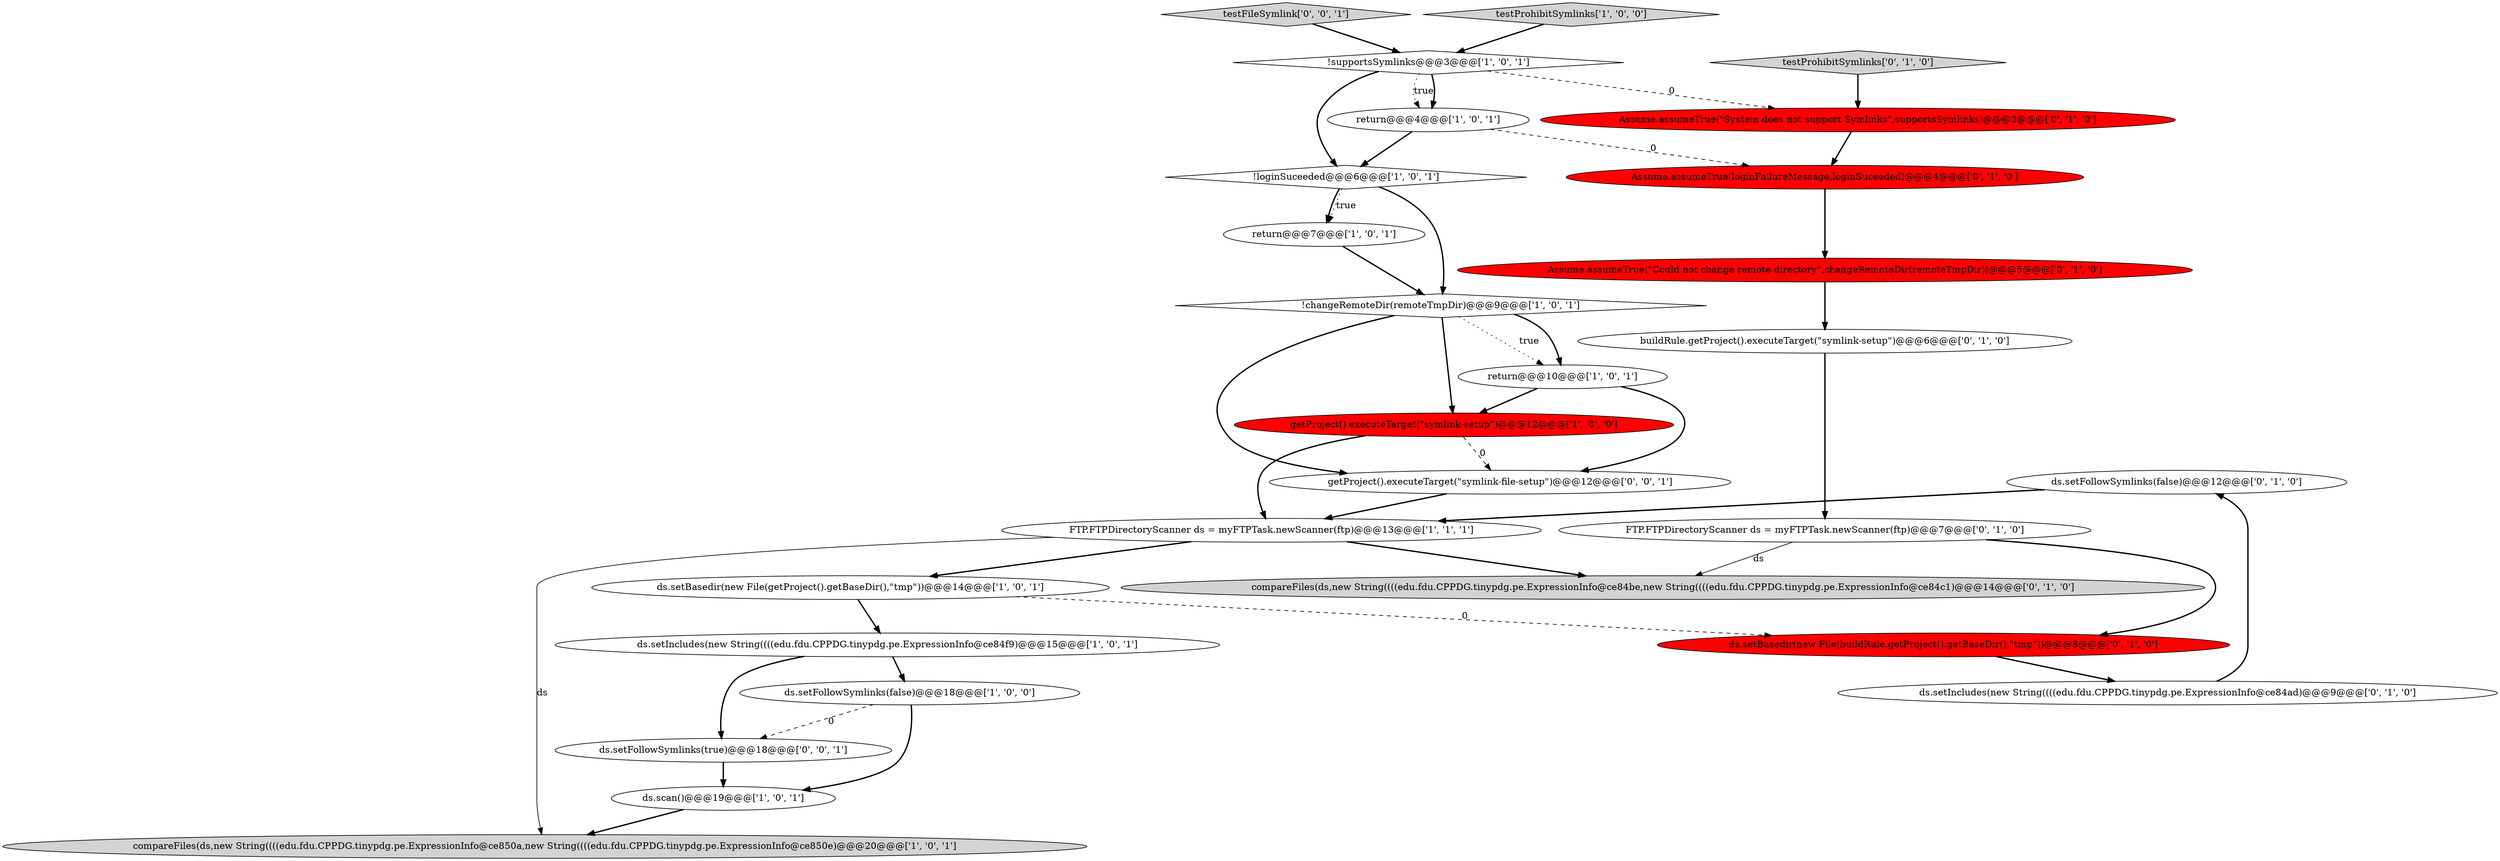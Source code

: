 digraph {
15 [style = filled, label = "ds.setFollowSymlinks(false)@@@12@@@['0', '1', '0']", fillcolor = white, shape = ellipse image = "AAA0AAABBB2BBB"];
14 [style = filled, label = "Assume.assumeTrue(\"System does not support Symlinks\",supportsSymlinks)@@@3@@@['0', '1', '0']", fillcolor = red, shape = ellipse image = "AAA1AAABBB2BBB"];
19 [style = filled, label = "buildRule.getProject().executeTarget(\"symlink-setup\")@@@6@@@['0', '1', '0']", fillcolor = white, shape = ellipse image = "AAA0AAABBB2BBB"];
12 [style = filled, label = "getProject().executeTarget(\"symlink-setup\")@@@12@@@['1', '0', '0']", fillcolor = red, shape = ellipse image = "AAA1AAABBB1BBB"];
10 [style = filled, label = "!supportsSymlinks@@@3@@@['1', '0', '1']", fillcolor = white, shape = diamond image = "AAA0AAABBB1BBB"];
1 [style = filled, label = "compareFiles(ds,new String((((edu.fdu.CPPDG.tinypdg.pe.ExpressionInfo@ce850a,new String((((edu.fdu.CPPDG.tinypdg.pe.ExpressionInfo@ce850e)@@@20@@@['1', '0', '1']", fillcolor = lightgray, shape = ellipse image = "AAA0AAABBB1BBB"];
26 [style = filled, label = "ds.setFollowSymlinks(true)@@@18@@@['0', '0', '1']", fillcolor = white, shape = ellipse image = "AAA0AAABBB3BBB"];
3 [style = filled, label = "return@@@4@@@['1', '0', '1']", fillcolor = white, shape = ellipse image = "AAA0AAABBB1BBB"];
18 [style = filled, label = "ds.setBasedir(new File(buildRule.getProject().getBaseDir(),\"tmp\"))@@@8@@@['0', '1', '0']", fillcolor = red, shape = ellipse image = "AAA1AAABBB2BBB"];
20 [style = filled, label = "Assume.assumeTrue(\"Could not change remote directory\",changeRemoteDir(remoteTmpDir))@@@5@@@['0', '1', '0']", fillcolor = red, shape = ellipse image = "AAA1AAABBB2BBB"];
0 [style = filled, label = "ds.setIncludes(new String((((edu.fdu.CPPDG.tinypdg.pe.ExpressionInfo@ce84f9)@@@15@@@['1', '0', '1']", fillcolor = white, shape = ellipse image = "AAA0AAABBB1BBB"];
25 [style = filled, label = "testFileSymlink['0', '0', '1']", fillcolor = lightgray, shape = diamond image = "AAA0AAABBB3BBB"];
13 [style = filled, label = "FTP.FTPDirectoryScanner ds = myFTPTask.newScanner(ftp)@@@13@@@['1', '1', '1']", fillcolor = white, shape = ellipse image = "AAA0AAABBB1BBB"];
2 [style = filled, label = "!loginSuceeded@@@6@@@['1', '0', '1']", fillcolor = white, shape = diamond image = "AAA0AAABBB1BBB"];
8 [style = filled, label = "ds.setFollowSymlinks(false)@@@18@@@['1', '0', '0']", fillcolor = white, shape = ellipse image = "AAA0AAABBB1BBB"];
7 [style = filled, label = "return@@@7@@@['1', '0', '1']", fillcolor = white, shape = ellipse image = "AAA0AAABBB1BBB"];
11 [style = filled, label = "!changeRemoteDir(remoteTmpDir)@@@9@@@['1', '0', '1']", fillcolor = white, shape = diamond image = "AAA0AAABBB1BBB"];
17 [style = filled, label = "FTP.FTPDirectoryScanner ds = myFTPTask.newScanner(ftp)@@@7@@@['0', '1', '0']", fillcolor = white, shape = ellipse image = "AAA0AAABBB2BBB"];
4 [style = filled, label = "ds.setBasedir(new File(getProject().getBaseDir(),\"tmp\"))@@@14@@@['1', '0', '1']", fillcolor = white, shape = ellipse image = "AAA0AAABBB1BBB"];
5 [style = filled, label = "return@@@10@@@['1', '0', '1']", fillcolor = white, shape = ellipse image = "AAA0AAABBB1BBB"];
6 [style = filled, label = "ds.scan()@@@19@@@['1', '0', '1']", fillcolor = white, shape = ellipse image = "AAA0AAABBB1BBB"];
9 [style = filled, label = "testProhibitSymlinks['1', '0', '0']", fillcolor = lightgray, shape = diamond image = "AAA0AAABBB1BBB"];
16 [style = filled, label = "Assume.assumeTrue(loginFailureMessage,loginSuceeded)@@@4@@@['0', '1', '0']", fillcolor = red, shape = ellipse image = "AAA1AAABBB2BBB"];
22 [style = filled, label = "ds.setIncludes(new String((((edu.fdu.CPPDG.tinypdg.pe.ExpressionInfo@ce84ad)@@@9@@@['0', '1', '0']", fillcolor = white, shape = ellipse image = "AAA0AAABBB2BBB"];
24 [style = filled, label = "getProject().executeTarget(\"symlink-file-setup\")@@@12@@@['0', '0', '1']", fillcolor = white, shape = ellipse image = "AAA0AAABBB3BBB"];
23 [style = filled, label = "compareFiles(ds,new String((((edu.fdu.CPPDG.tinypdg.pe.ExpressionInfo@ce84be,new String((((edu.fdu.CPPDG.tinypdg.pe.ExpressionInfo@ce84c1)@@@14@@@['0', '1', '0']", fillcolor = lightgray, shape = ellipse image = "AAA0AAABBB2BBB"];
21 [style = filled, label = "testProhibitSymlinks['0', '1', '0']", fillcolor = lightgray, shape = diamond image = "AAA0AAABBB2BBB"];
14->16 [style = bold, label=""];
4->18 [style = dashed, label="0"];
15->13 [style = bold, label=""];
7->11 [style = bold, label=""];
22->15 [style = bold, label=""];
0->26 [style = bold, label=""];
10->3 [style = dotted, label="true"];
10->3 [style = bold, label=""];
11->5 [style = dotted, label="true"];
11->12 [style = bold, label=""];
8->6 [style = bold, label=""];
19->17 [style = bold, label=""];
24->13 [style = bold, label=""];
9->10 [style = bold, label=""];
13->1 [style = solid, label="ds"];
26->6 [style = bold, label=""];
11->24 [style = bold, label=""];
4->0 [style = bold, label=""];
12->13 [style = bold, label=""];
6->1 [style = bold, label=""];
11->5 [style = bold, label=""];
18->22 [style = bold, label=""];
3->2 [style = bold, label=""];
5->12 [style = bold, label=""];
2->7 [style = dotted, label="true"];
5->24 [style = bold, label=""];
12->24 [style = dashed, label="0"];
0->8 [style = bold, label=""];
13->23 [style = bold, label=""];
25->10 [style = bold, label=""];
10->2 [style = bold, label=""];
2->7 [style = bold, label=""];
17->23 [style = solid, label="ds"];
20->19 [style = bold, label=""];
16->20 [style = bold, label=""];
8->26 [style = dashed, label="0"];
2->11 [style = bold, label=""];
10->14 [style = dashed, label="0"];
17->18 [style = bold, label=""];
3->16 [style = dashed, label="0"];
21->14 [style = bold, label=""];
13->4 [style = bold, label=""];
}

